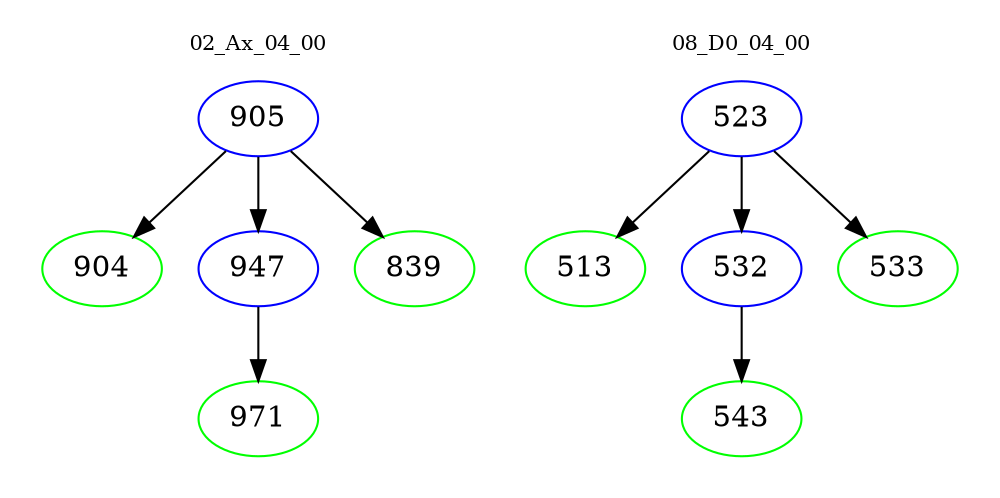digraph{
subgraph cluster_0 {
color = white
label = "02_Ax_04_00";
fontsize=10;
T0_905 [label="905", color="blue"]
T0_905 -> T0_904 [color="black"]
T0_904 [label="904", color="green"]
T0_905 -> T0_947 [color="black"]
T0_947 [label="947", color="blue"]
T0_947 -> T0_971 [color="black"]
T0_971 [label="971", color="green"]
T0_905 -> T0_839 [color="black"]
T0_839 [label="839", color="green"]
}
subgraph cluster_1 {
color = white
label = "08_D0_04_00";
fontsize=10;
T1_523 [label="523", color="blue"]
T1_523 -> T1_513 [color="black"]
T1_513 [label="513", color="green"]
T1_523 -> T1_532 [color="black"]
T1_532 [label="532", color="blue"]
T1_532 -> T1_543 [color="black"]
T1_543 [label="543", color="green"]
T1_523 -> T1_533 [color="black"]
T1_533 [label="533", color="green"]
}
}
